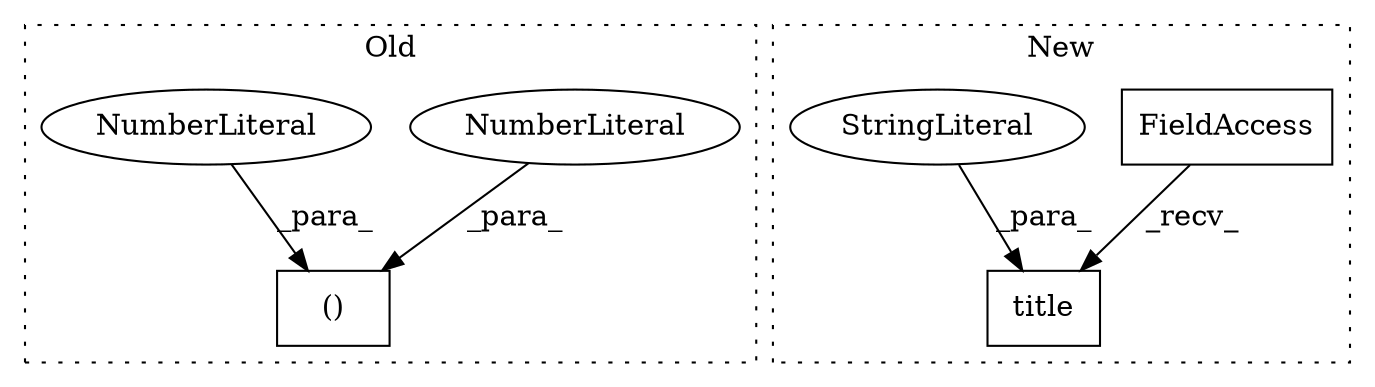 digraph G {
subgraph cluster0 {
1 [label="()" a="106" s="1721" l="17" shape="box"];
5 [label="NumberLiteral" a="34" s="1721" l="2" shape="ellipse"];
6 [label="NumberLiteral" a="34" s="1736" l="2" shape="ellipse"];
label = "Old";
style="dotted";
}
subgraph cluster1 {
2 [label="title" a="32" s="2016,2082" l="6,1" shape="box"];
3 [label="FieldAccess" a="22" s="1998" l="10" shape="box"];
4 [label="StringLiteral" a="45" s="2022" l="57" shape="ellipse"];
label = "New";
style="dotted";
}
3 -> 2 [label="_recv_"];
4 -> 2 [label="_para_"];
5 -> 1 [label="_para_"];
6 -> 1 [label="_para_"];
}